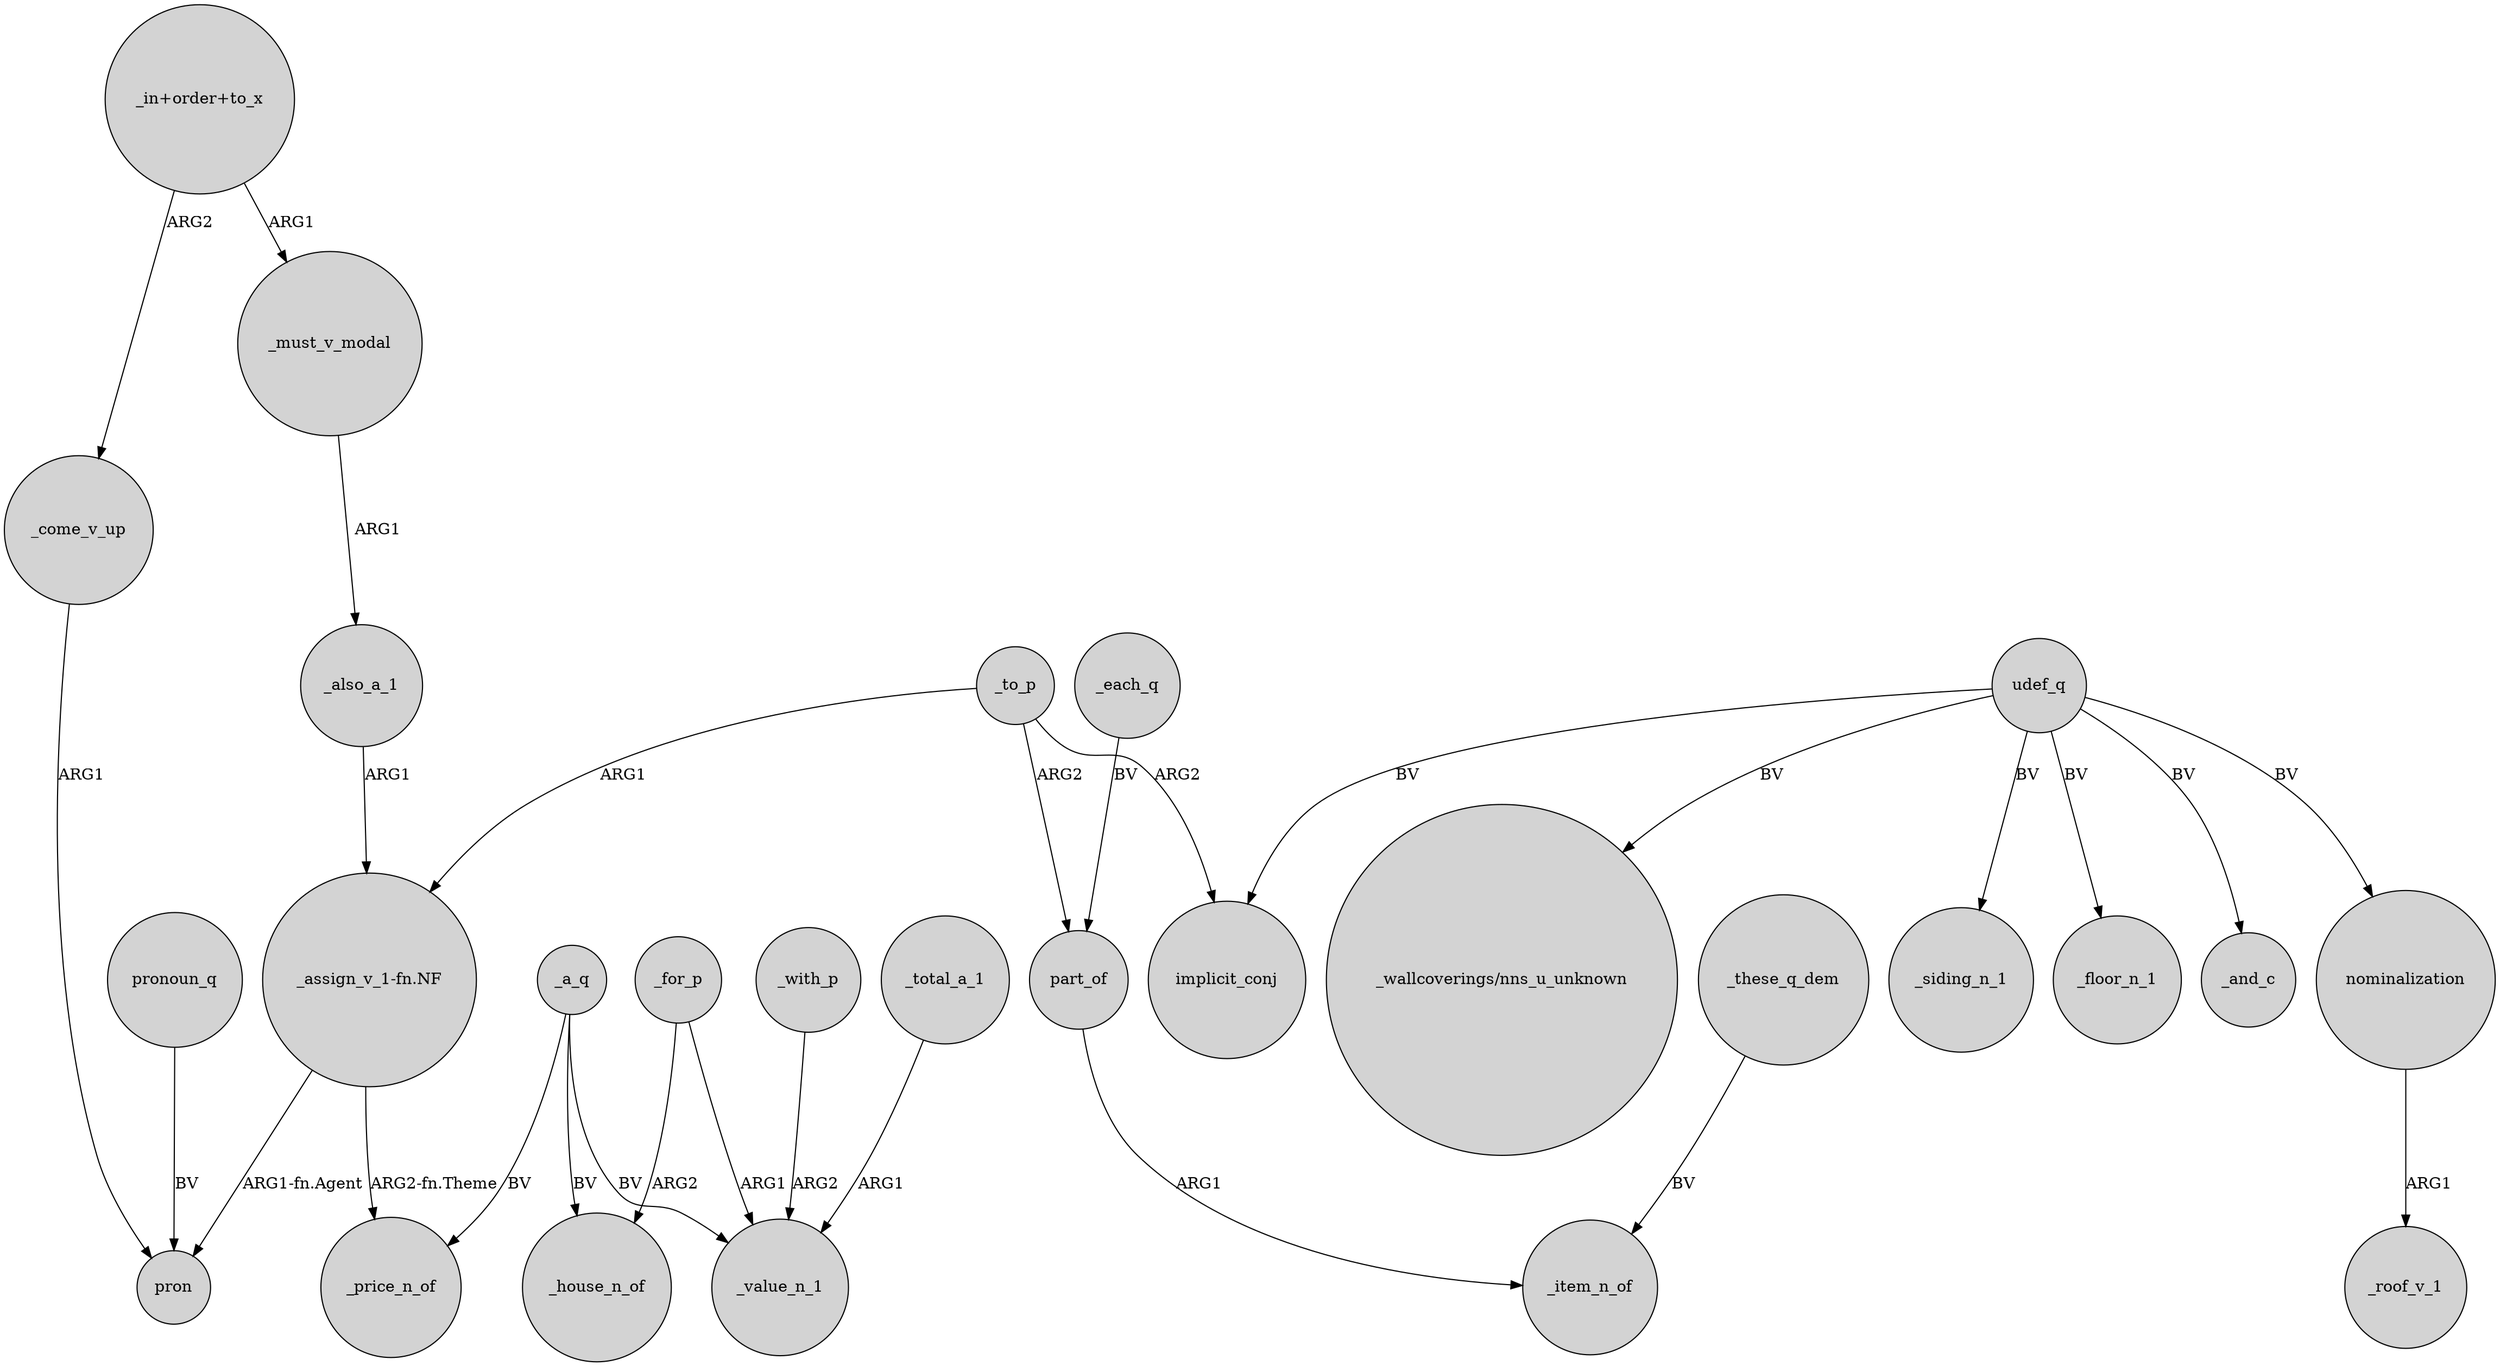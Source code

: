 digraph {
	node [shape=circle style=filled]
	"_assign_v_1-fn.NF" -> pron [label="ARG1-fn.Agent"]
	udef_q -> "_wallcoverings/nns_u_unknown" [label=BV]
	udef_q -> _siding_n_1 [label=BV]
	_come_v_up -> pron [label=ARG1]
	_these_q_dem -> _item_n_of [label=BV]
	udef_q -> implicit_conj [label=BV]
	_total_a_1 -> _value_n_1 [label=ARG1]
	_for_p -> _house_n_of [label=ARG2]
	pronoun_q -> pron [label=BV]
	_a_q -> _house_n_of [label=BV]
	_with_p -> _value_n_1 [label=ARG2]
	_also_a_1 -> "_assign_v_1-fn.NF" [label=ARG1]
	_must_v_modal -> _also_a_1 [label=ARG1]
	nominalization -> _roof_v_1 [label=ARG1]
	udef_q -> _floor_n_1 [label=BV]
	udef_q -> nominalization [label=BV]
	_to_p -> part_of [label=ARG2]
	_to_p -> "_assign_v_1-fn.NF" [label=ARG1]
	_each_q -> part_of [label=BV]
	"_in+order+to_x" -> _come_v_up [label=ARG2]
	_a_q -> _value_n_1 [label=BV]
	_to_p -> implicit_conj [label=ARG2]
	part_of -> _item_n_of [label=ARG1]
	"_in+order+to_x" -> _must_v_modal [label=ARG1]
	udef_q -> _and_c [label=BV]
	"_assign_v_1-fn.NF" -> _price_n_of [label="ARG2-fn.Theme"]
	_for_p -> _value_n_1 [label=ARG1]
	_a_q -> _price_n_of [label=BV]
}
